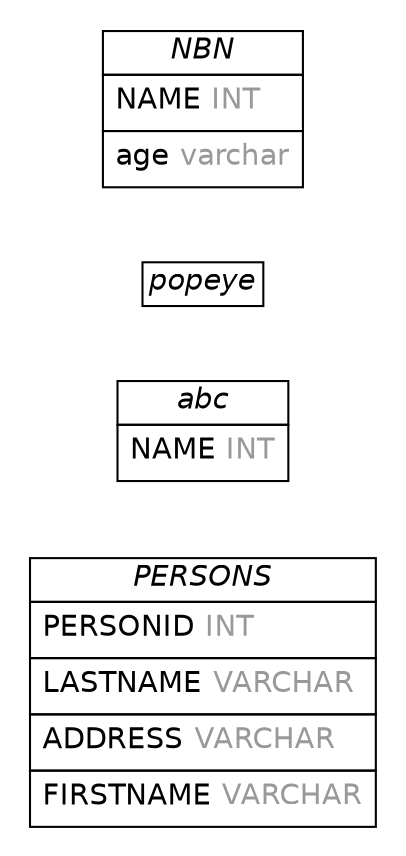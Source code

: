 /* created with ERDot < https://github.com/ehne/ERDot > */
digraph G {
    graph [
        nodesep=0.5;
        rankdir="LR";
        cencentrate=true;
        splines="spline";
        fontname="Helvetica";
        pad="0.2,0.2",
        label="",
        
    ];
    
    node [shape=plain, fontname="Helvetica"];
    edge [
        dir=both,
        fontsize=12,
        arrowsize=0.9,
        penwidth=1.0,
        labelangle=32,
        labeldistance=1.8,
        fontname="Helvetica"
    ];
    
    PERSONS [ label=<
        <table border="0" cellborder="1" cellspacing="0" >
        <tr><td><i>PERSONS</i></td></tr>
        <tr><td port="PERSONID" align="left" cellpadding="5">PERSONID <font color="grey60">INT</font></td></tr>
        <tr><td port="LASTNAME" align="left" cellpadding="5">LASTNAME <font color="grey60">VARCHAR</font></td></tr>
        <tr><td port="ADDRESS" align="left" cellpadding="5">ADDRESS <font color="grey60">VARCHAR</font></td></tr>
        <tr><td port="FIRSTNAME" align="left" cellpadding="5">FIRSTNAME <font color="grey60">VARCHAR</font></td></tr>
    </table>>];
    abc [ label=<
        <table border="0" cellborder="1" cellspacing="0" >
        <tr><td><i>abc</i></td></tr>
        <tr><td port="NAME" align="left" cellpadding="5">NAME <font color="grey60">INT</font></td></tr>
    </table>>];
    popeye [ label=<
        <table border="0" cellborder="1" cellspacing="0" >
        <tr><td><i>popeye</i></td></tr>
    </table>>];
    NBN [ label=<
        <table border="0" cellborder="1" cellspacing="0" >
        <tr><td><i>NBN</i></td></tr>
        <tr><td port="NAME" align="left" cellpadding="5">NAME <font color="grey60">INT</font></td></tr>
        <tr><td port="age" align="left" cellpadding="5">age <font color="grey60">varchar</font></td></tr>
    </table>>];



    

}
